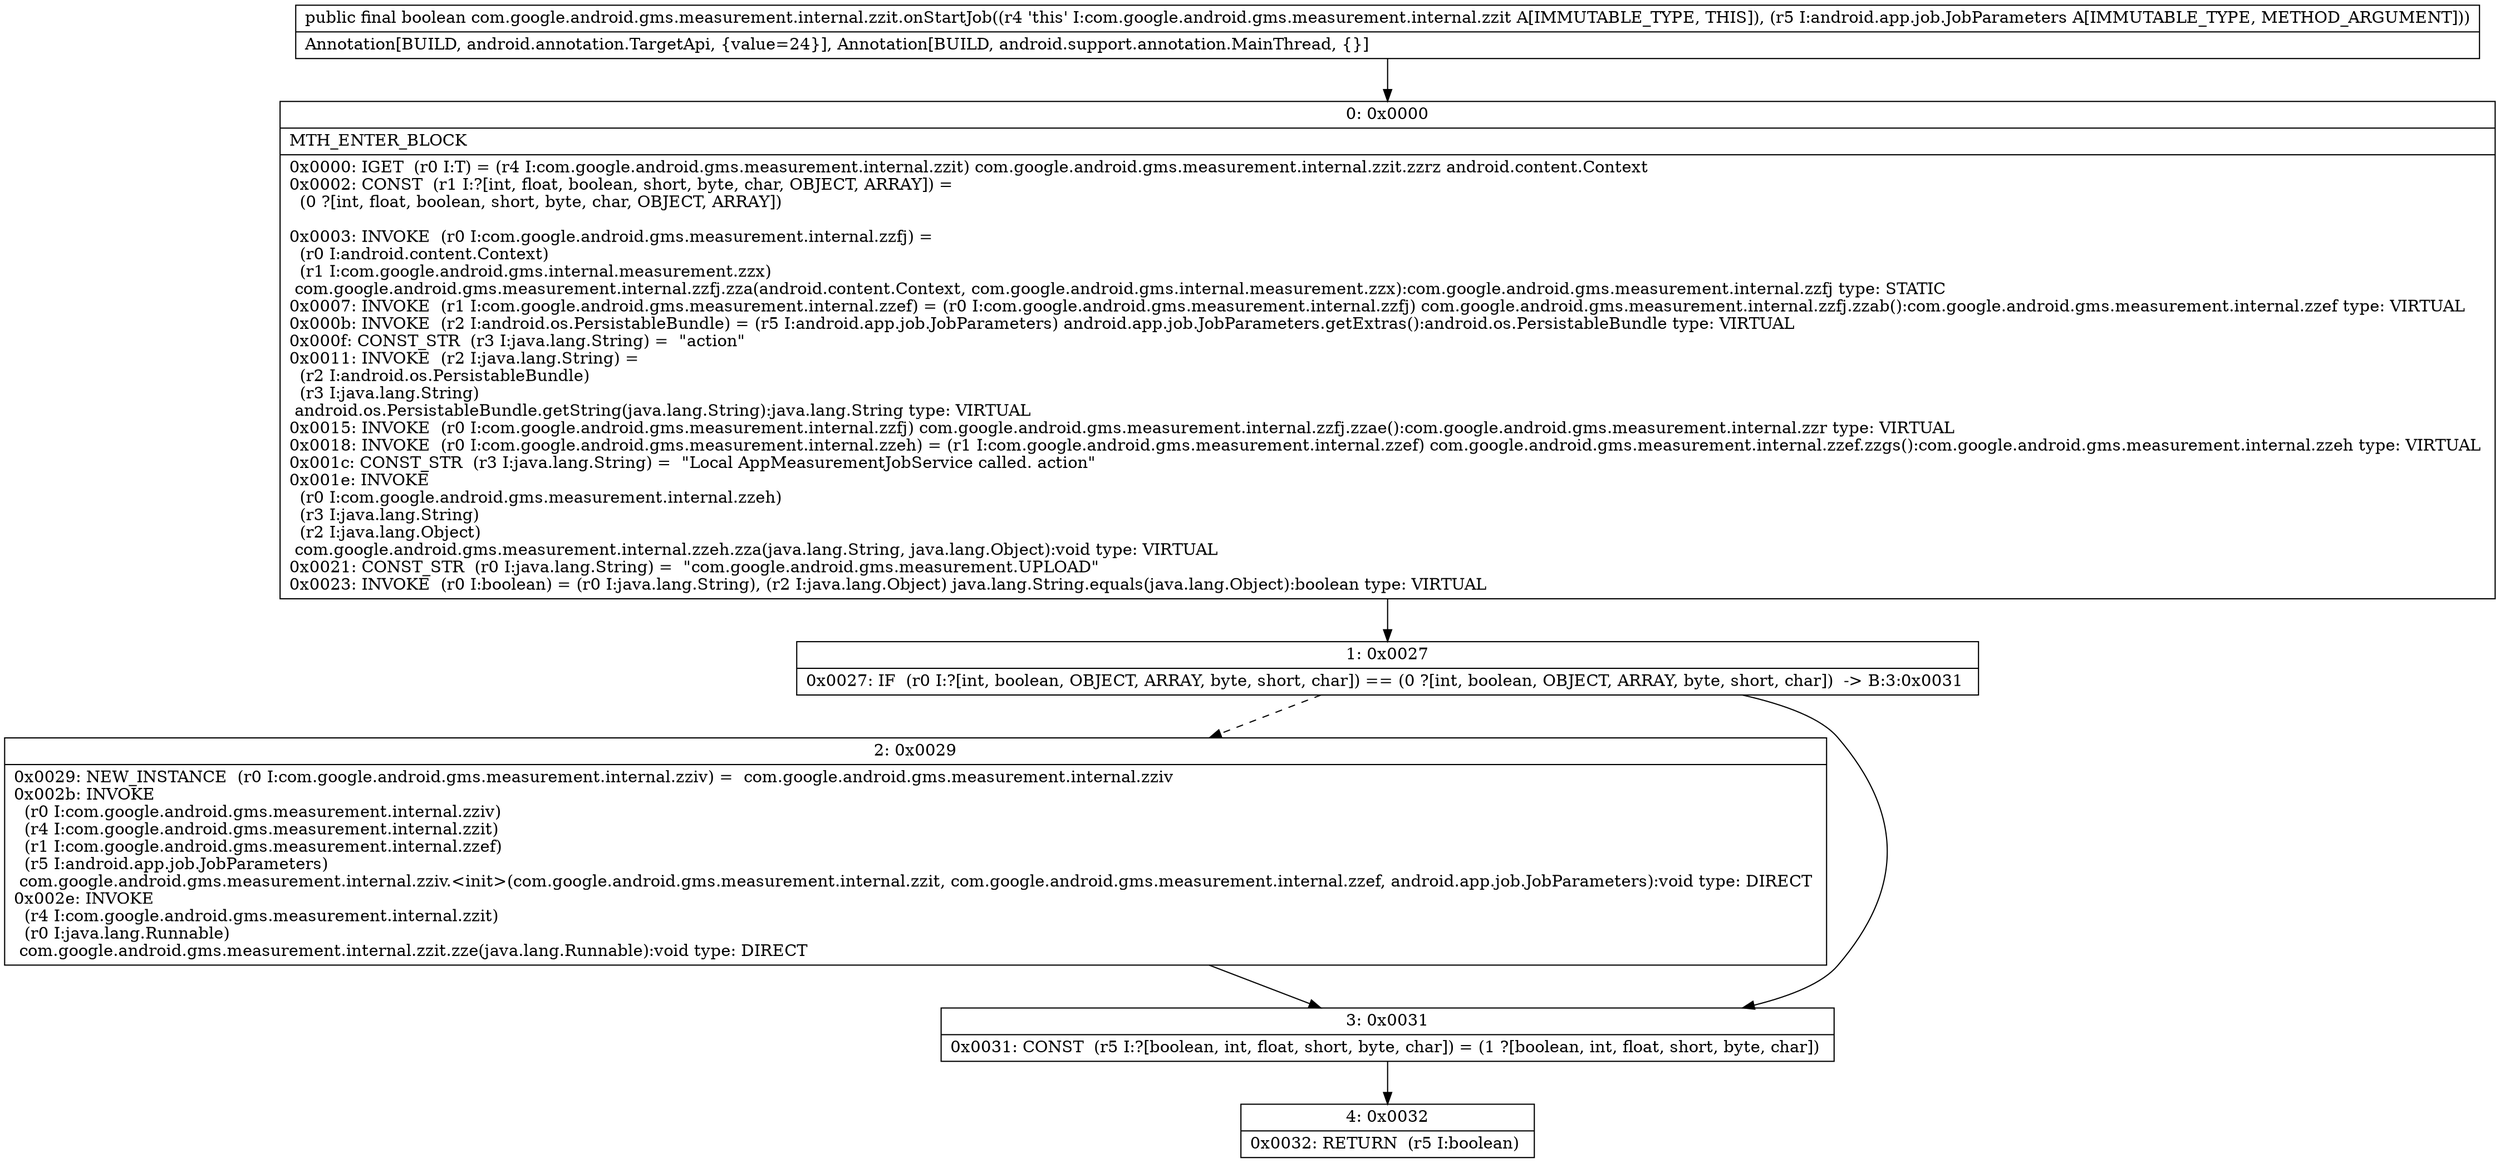 digraph "CFG forcom.google.android.gms.measurement.internal.zzit.onStartJob(Landroid\/app\/job\/JobParameters;)Z" {
Node_0 [shape=record,label="{0\:\ 0x0000|MTH_ENTER_BLOCK\l|0x0000: IGET  (r0 I:T) = (r4 I:com.google.android.gms.measurement.internal.zzit) com.google.android.gms.measurement.internal.zzit.zzrz android.content.Context \l0x0002: CONST  (r1 I:?[int, float, boolean, short, byte, char, OBJECT, ARRAY]) = \l  (0 ?[int, float, boolean, short, byte, char, OBJECT, ARRAY])\l \l0x0003: INVOKE  (r0 I:com.google.android.gms.measurement.internal.zzfj) = \l  (r0 I:android.content.Context)\l  (r1 I:com.google.android.gms.internal.measurement.zzx)\l com.google.android.gms.measurement.internal.zzfj.zza(android.content.Context, com.google.android.gms.internal.measurement.zzx):com.google.android.gms.measurement.internal.zzfj type: STATIC \l0x0007: INVOKE  (r1 I:com.google.android.gms.measurement.internal.zzef) = (r0 I:com.google.android.gms.measurement.internal.zzfj) com.google.android.gms.measurement.internal.zzfj.zzab():com.google.android.gms.measurement.internal.zzef type: VIRTUAL \l0x000b: INVOKE  (r2 I:android.os.PersistableBundle) = (r5 I:android.app.job.JobParameters) android.app.job.JobParameters.getExtras():android.os.PersistableBundle type: VIRTUAL \l0x000f: CONST_STR  (r3 I:java.lang.String) =  \"action\" \l0x0011: INVOKE  (r2 I:java.lang.String) = \l  (r2 I:android.os.PersistableBundle)\l  (r3 I:java.lang.String)\l android.os.PersistableBundle.getString(java.lang.String):java.lang.String type: VIRTUAL \l0x0015: INVOKE  (r0 I:com.google.android.gms.measurement.internal.zzfj) com.google.android.gms.measurement.internal.zzfj.zzae():com.google.android.gms.measurement.internal.zzr type: VIRTUAL \l0x0018: INVOKE  (r0 I:com.google.android.gms.measurement.internal.zzeh) = (r1 I:com.google.android.gms.measurement.internal.zzef) com.google.android.gms.measurement.internal.zzef.zzgs():com.google.android.gms.measurement.internal.zzeh type: VIRTUAL \l0x001c: CONST_STR  (r3 I:java.lang.String) =  \"Local AppMeasurementJobService called. action\" \l0x001e: INVOKE  \l  (r0 I:com.google.android.gms.measurement.internal.zzeh)\l  (r3 I:java.lang.String)\l  (r2 I:java.lang.Object)\l com.google.android.gms.measurement.internal.zzeh.zza(java.lang.String, java.lang.Object):void type: VIRTUAL \l0x0021: CONST_STR  (r0 I:java.lang.String) =  \"com.google.android.gms.measurement.UPLOAD\" \l0x0023: INVOKE  (r0 I:boolean) = (r0 I:java.lang.String), (r2 I:java.lang.Object) java.lang.String.equals(java.lang.Object):boolean type: VIRTUAL \l}"];
Node_1 [shape=record,label="{1\:\ 0x0027|0x0027: IF  (r0 I:?[int, boolean, OBJECT, ARRAY, byte, short, char]) == (0 ?[int, boolean, OBJECT, ARRAY, byte, short, char])  \-\> B:3:0x0031 \l}"];
Node_2 [shape=record,label="{2\:\ 0x0029|0x0029: NEW_INSTANCE  (r0 I:com.google.android.gms.measurement.internal.zziv) =  com.google.android.gms.measurement.internal.zziv \l0x002b: INVOKE  \l  (r0 I:com.google.android.gms.measurement.internal.zziv)\l  (r4 I:com.google.android.gms.measurement.internal.zzit)\l  (r1 I:com.google.android.gms.measurement.internal.zzef)\l  (r5 I:android.app.job.JobParameters)\l com.google.android.gms.measurement.internal.zziv.\<init\>(com.google.android.gms.measurement.internal.zzit, com.google.android.gms.measurement.internal.zzef, android.app.job.JobParameters):void type: DIRECT \l0x002e: INVOKE  \l  (r4 I:com.google.android.gms.measurement.internal.zzit)\l  (r0 I:java.lang.Runnable)\l com.google.android.gms.measurement.internal.zzit.zze(java.lang.Runnable):void type: DIRECT \l}"];
Node_3 [shape=record,label="{3\:\ 0x0031|0x0031: CONST  (r5 I:?[boolean, int, float, short, byte, char]) = (1 ?[boolean, int, float, short, byte, char]) \l}"];
Node_4 [shape=record,label="{4\:\ 0x0032|0x0032: RETURN  (r5 I:boolean) \l}"];
MethodNode[shape=record,label="{public final boolean com.google.android.gms.measurement.internal.zzit.onStartJob((r4 'this' I:com.google.android.gms.measurement.internal.zzit A[IMMUTABLE_TYPE, THIS]), (r5 I:android.app.job.JobParameters A[IMMUTABLE_TYPE, METHOD_ARGUMENT]))  | Annotation[BUILD, android.annotation.TargetApi, \{value=24\}], Annotation[BUILD, android.support.annotation.MainThread, \{\}]\l}"];
MethodNode -> Node_0;
Node_0 -> Node_1;
Node_1 -> Node_2[style=dashed];
Node_1 -> Node_3;
Node_2 -> Node_3;
Node_3 -> Node_4;
}

